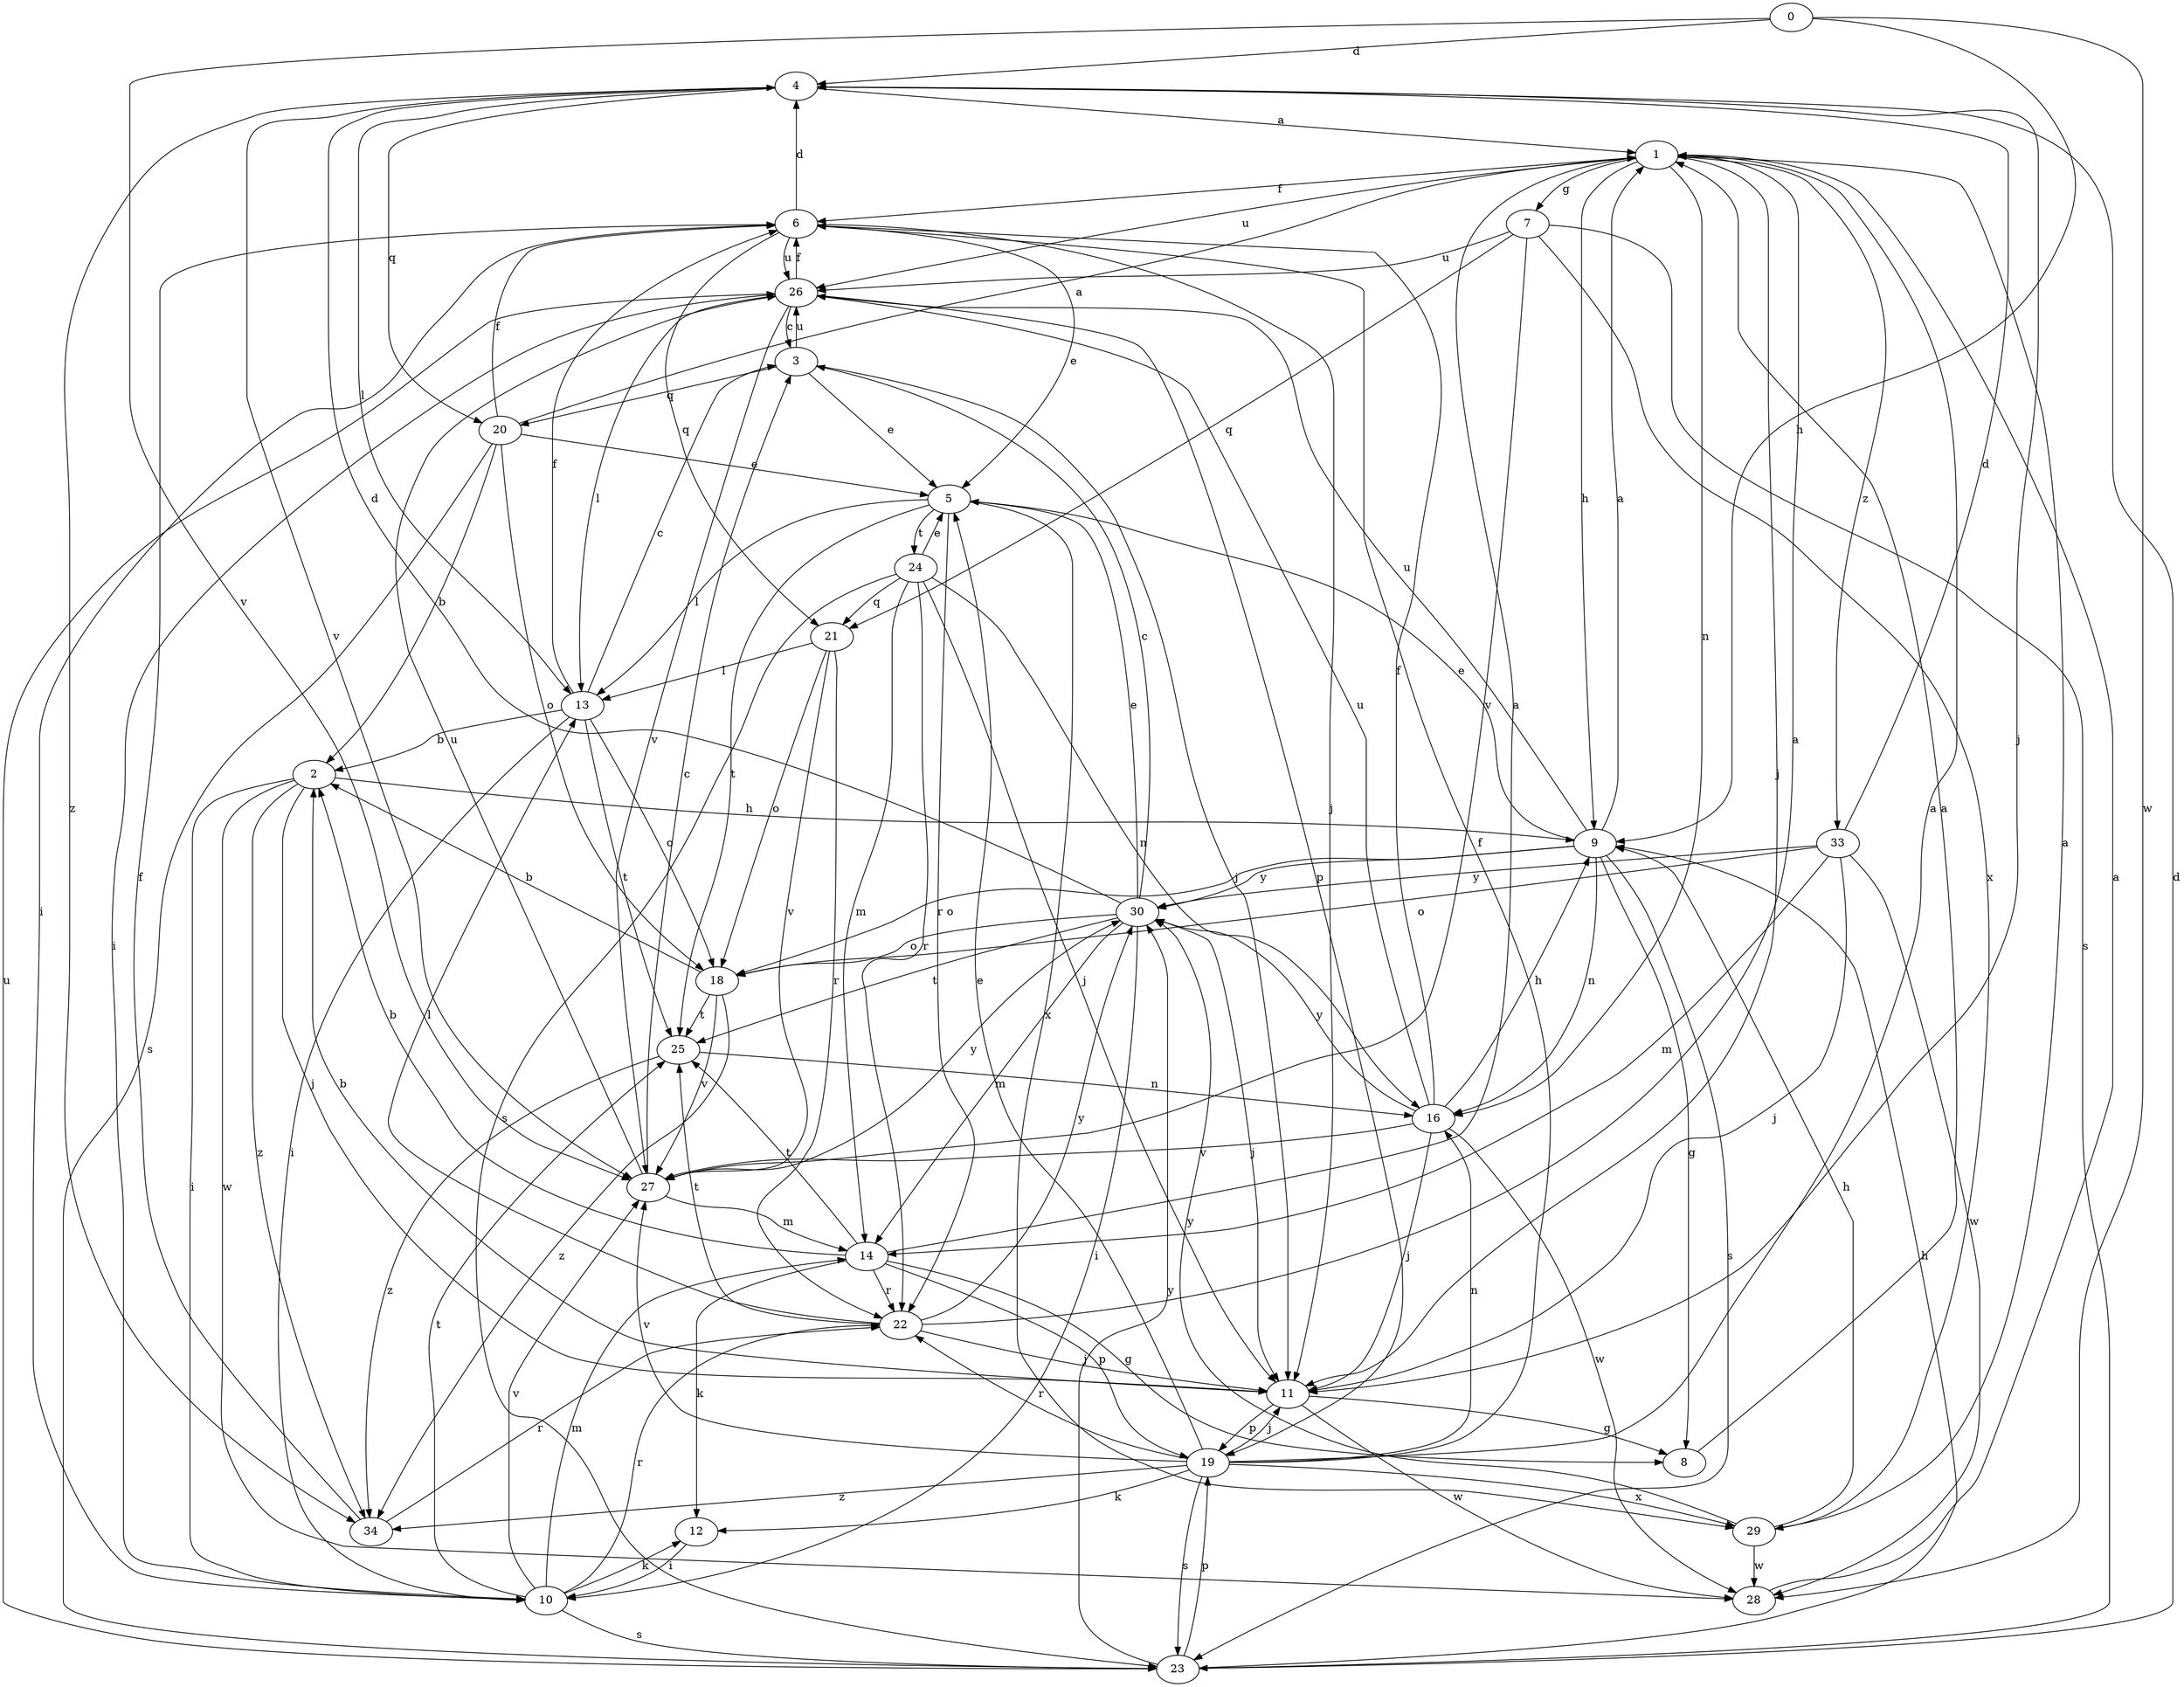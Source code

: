 strict digraph  {
0;
1;
2;
3;
4;
5;
6;
7;
8;
9;
10;
11;
12;
13;
14;
16;
18;
19;
20;
21;
22;
23;
24;
25;
26;
27;
28;
29;
30;
33;
34;
0 -> 4  [label=d];
0 -> 9  [label=h];
0 -> 27  [label=v];
0 -> 28  [label=w];
1 -> 6  [label=f];
1 -> 7  [label=g];
1 -> 9  [label=h];
1 -> 11  [label=j];
1 -> 16  [label=n];
1 -> 26  [label=u];
1 -> 33  [label=z];
2 -> 9  [label=h];
2 -> 10  [label=i];
2 -> 11  [label=j];
2 -> 28  [label=w];
2 -> 34  [label=z];
3 -> 5  [label=e];
3 -> 11  [label=j];
3 -> 20  [label=q];
3 -> 26  [label=u];
4 -> 1  [label=a];
4 -> 11  [label=j];
4 -> 13  [label=l];
4 -> 20  [label=q];
4 -> 27  [label=v];
4 -> 34  [label=z];
5 -> 13  [label=l];
5 -> 22  [label=r];
5 -> 24  [label=t];
5 -> 25  [label=t];
5 -> 29  [label=x];
6 -> 4  [label=d];
6 -> 5  [label=e];
6 -> 10  [label=i];
6 -> 11  [label=j];
6 -> 21  [label=q];
6 -> 26  [label=u];
7 -> 21  [label=q];
7 -> 23  [label=s];
7 -> 26  [label=u];
7 -> 27  [label=v];
7 -> 29  [label=x];
8 -> 1  [label=a];
9 -> 1  [label=a];
9 -> 5  [label=e];
9 -> 8  [label=g];
9 -> 16  [label=n];
9 -> 18  [label=o];
9 -> 23  [label=s];
9 -> 26  [label=u];
9 -> 30  [label=y];
10 -> 12  [label=k];
10 -> 14  [label=m];
10 -> 22  [label=r];
10 -> 23  [label=s];
10 -> 25  [label=t];
10 -> 27  [label=v];
11 -> 2  [label=b];
11 -> 8  [label=g];
11 -> 19  [label=p];
11 -> 28  [label=w];
12 -> 10  [label=i];
13 -> 2  [label=b];
13 -> 3  [label=c];
13 -> 6  [label=f];
13 -> 10  [label=i];
13 -> 18  [label=o];
13 -> 25  [label=t];
14 -> 1  [label=a];
14 -> 2  [label=b];
14 -> 8  [label=g];
14 -> 12  [label=k];
14 -> 19  [label=p];
14 -> 22  [label=r];
14 -> 25  [label=t];
16 -> 6  [label=f];
16 -> 9  [label=h];
16 -> 11  [label=j];
16 -> 26  [label=u];
16 -> 27  [label=v];
16 -> 28  [label=w];
16 -> 30  [label=y];
18 -> 2  [label=b];
18 -> 25  [label=t];
18 -> 27  [label=v];
18 -> 34  [label=z];
19 -> 1  [label=a];
19 -> 5  [label=e];
19 -> 6  [label=f];
19 -> 11  [label=j];
19 -> 12  [label=k];
19 -> 16  [label=n];
19 -> 22  [label=r];
19 -> 23  [label=s];
19 -> 27  [label=v];
19 -> 29  [label=x];
19 -> 34  [label=z];
20 -> 1  [label=a];
20 -> 2  [label=b];
20 -> 5  [label=e];
20 -> 6  [label=f];
20 -> 18  [label=o];
20 -> 23  [label=s];
21 -> 13  [label=l];
21 -> 18  [label=o];
21 -> 22  [label=r];
21 -> 27  [label=v];
22 -> 1  [label=a];
22 -> 11  [label=j];
22 -> 13  [label=l];
22 -> 25  [label=t];
22 -> 30  [label=y];
23 -> 4  [label=d];
23 -> 9  [label=h];
23 -> 19  [label=p];
23 -> 26  [label=u];
23 -> 30  [label=y];
24 -> 5  [label=e];
24 -> 11  [label=j];
24 -> 14  [label=m];
24 -> 16  [label=n];
24 -> 21  [label=q];
24 -> 22  [label=r];
24 -> 23  [label=s];
25 -> 16  [label=n];
25 -> 34  [label=z];
26 -> 3  [label=c];
26 -> 6  [label=f];
26 -> 10  [label=i];
26 -> 13  [label=l];
26 -> 19  [label=p];
26 -> 27  [label=v];
27 -> 3  [label=c];
27 -> 14  [label=m];
27 -> 26  [label=u];
27 -> 30  [label=y];
28 -> 1  [label=a];
29 -> 1  [label=a];
29 -> 9  [label=h];
29 -> 28  [label=w];
29 -> 30  [label=y];
30 -> 3  [label=c];
30 -> 4  [label=d];
30 -> 5  [label=e];
30 -> 10  [label=i];
30 -> 11  [label=j];
30 -> 14  [label=m];
30 -> 18  [label=o];
30 -> 25  [label=t];
33 -> 4  [label=d];
33 -> 11  [label=j];
33 -> 14  [label=m];
33 -> 18  [label=o];
33 -> 28  [label=w];
33 -> 30  [label=y];
34 -> 6  [label=f];
34 -> 22  [label=r];
}
